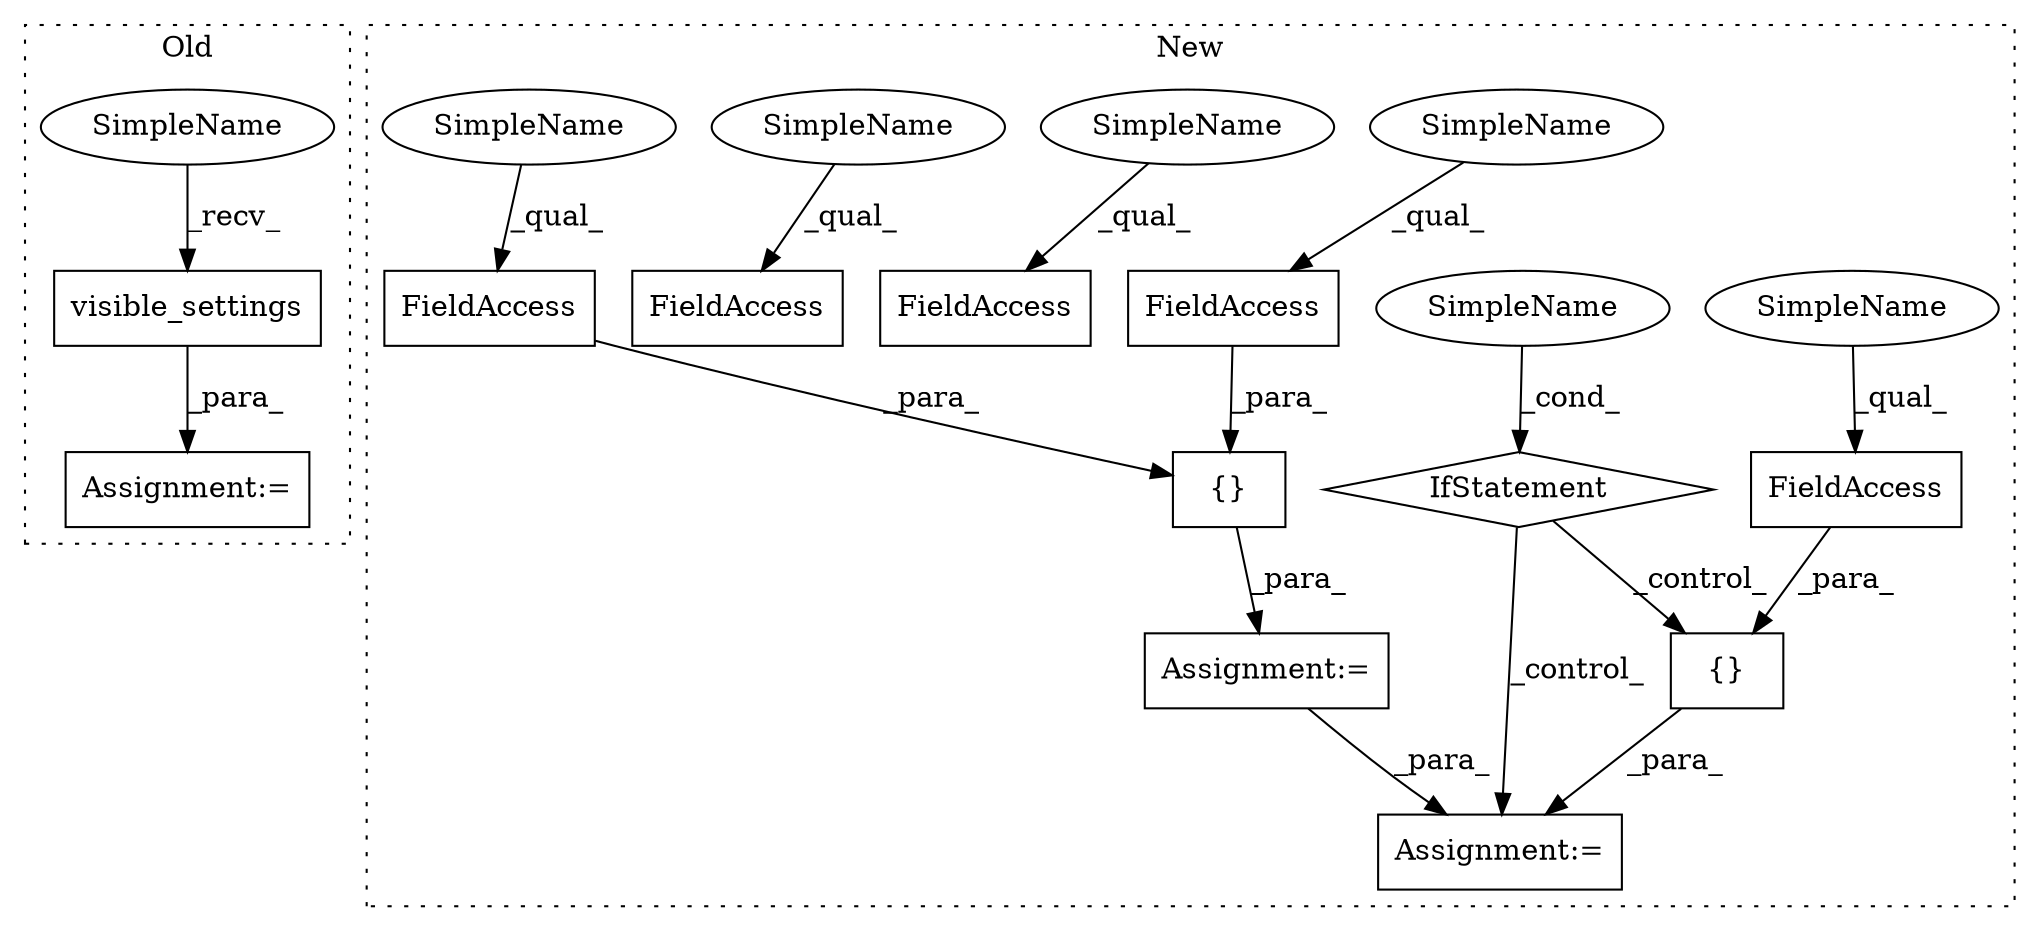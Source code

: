 digraph G {
subgraph cluster0 {
1 [label="visible_settings" a="32" s="7388" l="18" shape="box"];
5 [label="Assignment:=" a="7" s="7374" l="2" shape="box"];
14 [label="SimpleName" a="42" s="7376" l="11" shape="ellipse"];
label = "Old";
style="dotted";
}
subgraph cluster1 {
2 [label="{}" a="4" s="5343,5404" l="1,1" shape="box"];
3 [label="FieldAccess" a="22" s="5373" l="31" shape="box"];
4 [label="Assignment:=" a="7" s="5622" l="2" shape="box"];
6 [label="FieldAccess" a="22" s="5344" l="28" shape="box"];
7 [label="{}" a="4" s="5633,5661" l="1,1" shape="box"];
8 [label="FieldAccess" a="22" s="5634" l="27" shape="box"];
9 [label="Assignment:=" a="7" s="5332" l="2" shape="box"];
10 [label="IfStatement" a="25" s="5523,5602" l="4,2" shape="diamond"];
11 [label="SimpleName" a="42" s="" l="" shape="ellipse"];
12 [label="FieldAccess" a="22" s="5732" l="19" shape="box"];
13 [label="FieldAccess" a="22" s="5193" l="22" shape="box"];
15 [label="SimpleName" a="42" s="5634" l="11" shape="ellipse"];
16 [label="SimpleName" a="42" s="5373" l="11" shape="ellipse"];
17 [label="SimpleName" a="42" s="5193" l="11" shape="ellipse"];
18 [label="SimpleName" a="42" s="5732" l="11" shape="ellipse"];
19 [label="SimpleName" a="42" s="5344" l="11" shape="ellipse"];
label = "New";
style="dotted";
}
1 -> 5 [label="_para_"];
2 -> 9 [label="_para_"];
3 -> 2 [label="_para_"];
6 -> 2 [label="_para_"];
7 -> 4 [label="_para_"];
8 -> 7 [label="_para_"];
9 -> 4 [label="_para_"];
10 -> 7 [label="_control_"];
10 -> 4 [label="_control_"];
11 -> 10 [label="_cond_"];
14 -> 1 [label="_recv_"];
15 -> 8 [label="_qual_"];
16 -> 3 [label="_qual_"];
17 -> 13 [label="_qual_"];
18 -> 12 [label="_qual_"];
19 -> 6 [label="_qual_"];
}
